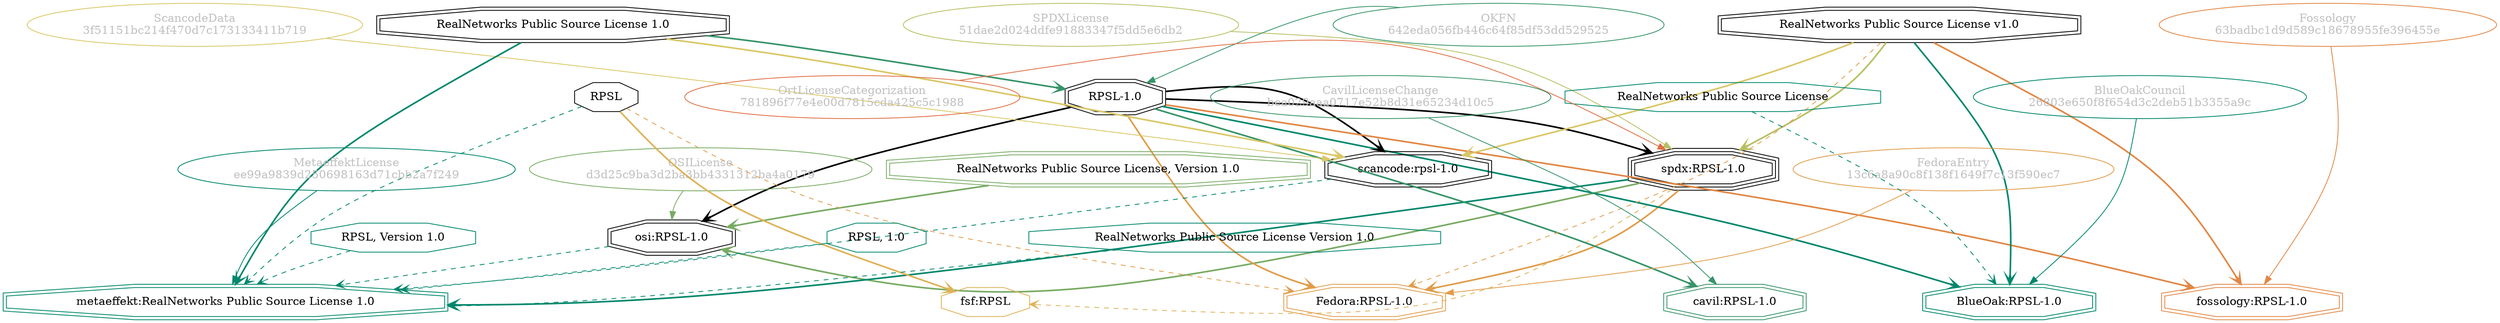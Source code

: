 strict digraph {
    node [shape=box];
    graph [splines=curved];
    3751 [label="SPDXLicense\n51dae2d024ddfe91883347f5dd5e6db2"
         ,fontcolor=gray
         ,color="#b8bf62"
         ,fillcolor="beige;1"
         ,shape=ellipse];
    3752 [label="spdx:RPSL-1.0"
         ,shape=tripleoctagon];
    3753 [label="RPSL-1.0"
         ,shape=doubleoctagon];
    3754 [label="RealNetworks Public Source License v1.0"
         ,shape=doubleoctagon];
    5275 [label="OSILicense\nd3d25c9ba3d2ba3bb4331312ba4a0179"
         ,fontcolor=gray
         ,color="#78ab63"
         ,fillcolor="beige;1"
         ,shape=ellipse];
    5276 [label="osi:RPSL-1.0"
         ,shape=doubleoctagon];
    5277 [label="RealNetworks Public Source License, Version 1.0"
         ,color="#78ab63"
         ,shape=doubleoctagon];
    8337 [label="FedoraEntry\n13c6a8a90c8f138f1649f7c13f590ec7"
         ,fontcolor=gray
         ,color="#e09d4b"
         ,fillcolor="beige;1"
         ,shape=ellipse];
    8338 [label="Fedora:RPSL-1.0"
         ,color="#e09d4b"
         ,shape=doubleoctagon];
    8339 [label=RPSL,shape=octagon];
    9321 [label="BlueOakCouncil\n26803e650f8f654d3c2deb51b3355a9c"
         ,fontcolor=gray
         ,color="#00876c"
         ,fillcolor="beige;1"
         ,shape=ellipse];
    9322 [label="BlueOak:RPSL-1.0"
         ,color="#00876c"
         ,shape=doubleoctagon];
    9323 [label="RealNetworks Public Source License"
         ,color="#00876c"
         ,shape=octagon];
    10485 [label="fsf:RPSL"
          ,color="#deb256"
          ,shape=octagon];
    22957 [label="ScancodeData\n3f51151bc214f470d7c173133411b719"
          ,fontcolor=gray
          ,color="#dac767"
          ,fillcolor="beige;1"
          ,shape=ellipse];
    22958 [label="scancode:rpsl-1.0"
          ,shape=doubleoctagon];
    22959 [label="RealNetworks Public Source License 1.0"
          ,shape=doubleoctagon];
    26435 [label="Fossology\n63badbc1d9d589c18678955fe396455e"
          ,fontcolor=gray
          ,color="#e18745"
          ,fillcolor="beige;1"
          ,shape=ellipse];
    26436 [label="fossology:RPSL-1.0"
          ,color="#e18745"
          ,shape=doubleoctagon];
    28384 [label="OKFN\n642eda056fb446c64f85df53dd529525"
          ,fontcolor=gray
          ,color="#379469"
          ,fillcolor="beige;1"
          ,shape=ellipse];
    35183 [label="OrtLicenseCategorization\n781896f77e4e00d7815cda425c5c1988"
          ,fontcolor=gray
          ,color="#e06f45"
          ,fillcolor="beige;1"
          ,shape=ellipse];
    37445 [label="CavilLicenseChange\nbea029aaa0717e52b8d31e65234d10c5"
          ,fontcolor=gray
          ,color="#379469"
          ,fillcolor="beige;1"
          ,shape=ellipse];
    37446 [label="cavil:RPSL-1.0"
          ,color="#379469"
          ,shape=doubleoctagon];
    47981 [label="MetaeffektLicense\nee99a9839d250698163d71cbb2a7f249"
          ,fontcolor=gray
          ,color="#00876c"
          ,fillcolor="beige;1"
          ,shape=ellipse];
    47982 [label="metaeffekt:RealNetworks Public Source License 1.0"
          ,color="#00876c"
          ,shape=doubleoctagon];
    47983 [label="RPSL, Version 1.0"
          ,color="#00876c"
          ,shape=octagon];
    47984 [label="RPSL, 1.0"
          ,color="#00876c"
          ,shape=octagon];
    47985 [label="RealNetworks Public Source License Version 1.0"
          ,color="#00876c"
          ,shape=octagon];
    3751 -> 3752 [weight=0.5
                 ,color="#b8bf62"];
    3752 -> 5276 [style=bold
                 ,arrowhead=vee
                 ,weight=0.7
                 ,color="#78ab63"];
    3752 -> 8338 [style=bold
                 ,arrowhead=vee
                 ,weight=0.7
                 ,color="#e09d4b"];
    3752 -> 10485 [style=dashed
                  ,arrowhead=vee
                  ,weight=0.5
                  ,color="#deb256"];
    3752 -> 47982 [style=bold
                  ,arrowhead=vee
                  ,weight=0.7
                  ,color="#00876c"];
    3753 -> 3752 [style=bold
                 ,arrowhead=vee
                 ,weight=0.7];
    3753 -> 5276 [style=bold
                 ,arrowhead=vee
                 ,weight=0.7];
    3753 -> 8338 [style=bold
                 ,arrowhead=vee
                 ,weight=0.7
                 ,color="#e09d4b"];
    3753 -> 9322 [style=bold
                 ,arrowhead=vee
                 ,weight=0.7
                 ,color="#00876c"];
    3753 -> 22958 [style=bold
                  ,arrowhead=vee
                  ,weight=0.7];
    3753 -> 26436 [style=bold
                  ,arrowhead=vee
                  ,weight=0.7
                  ,color="#e18745"];
    3753 -> 37446 [style=bold
                  ,arrowhead=vee
                  ,weight=0.7
                  ,color="#379469"];
    3753 -> 37446 [style=bold
                  ,arrowhead=vee
                  ,weight=0.7
                  ,color="#379469"];
    3754 -> 3752 [style=bold
                 ,arrowhead=vee
                 ,weight=0.7
                 ,color="#b8bf62"];
    3754 -> 8338 [style=dashed
                 ,arrowhead=vee
                 ,weight=0.5
                 ,color="#e09d4b"];
    3754 -> 9322 [style=bold
                 ,arrowhead=vee
                 ,weight=0.7
                 ,color="#00876c"];
    3754 -> 22958 [style=bold
                  ,arrowhead=vee
                  ,weight=0.7
                  ,color="#dac767"];
    3754 -> 26436 [style=bold
                  ,arrowhead=vee
                  ,weight=0.7
                  ,color="#e18745"];
    5275 -> 5276 [weight=0.5
                 ,color="#78ab63"];
    5276 -> 47982 [style=dashed
                  ,arrowhead=vee
                  ,weight=0.5
                  ,color="#00876c"];
    5277 -> 5276 [style=bold
                 ,arrowhead=vee
                 ,weight=0.7
                 ,color="#78ab63"];
    8337 -> 8338 [weight=0.5
                 ,color="#e09d4b"];
    8339 -> 8338 [style=dashed
                 ,arrowhead=vee
                 ,weight=0.5
                 ,color="#e09d4b"];
    8339 -> 10485 [style=bold
                  ,arrowhead=vee
                  ,weight=0.7
                  ,color="#deb256"];
    8339 -> 47982 [style=dashed
                  ,arrowhead=vee
                  ,weight=0.5
                  ,color="#00876c"];
    9321 -> 9322 [weight=0.5
                 ,color="#00876c"];
    9323 -> 9322 [style=dashed
                 ,arrowhead=vee
                 ,weight=0.5
                 ,color="#00876c"];
    22957 -> 22958 [weight=0.5
                   ,color="#dac767"];
    22958 -> 47982 [style=dashed
                   ,arrowhead=vee
                   ,weight=0.5
                   ,color="#00876c"];
    22959 -> 3753 [style=bold
                  ,arrowhead=vee
                  ,weight=0.7
                  ,color="#379469"];
    22959 -> 22958 [style=bold
                   ,arrowhead=vee
                   ,weight=0.7
                   ,color="#dac767"];
    22959 -> 47982 [style=bold
                   ,arrowhead=vee
                   ,weight=0.7
                   ,color="#00876c"];
    26435 -> 26436 [weight=0.5
                   ,color="#e18745"];
    28384 -> 3753 [weight=0.5
                  ,color="#379469"];
    35183 -> 3752 [weight=0.5
                  ,color="#e06f45"];
    37445 -> 37446 [weight=0.5
                   ,color="#379469"];
    47981 -> 47982 [weight=0.5
                   ,color="#00876c"];
    47983 -> 47982 [style=dashed
                   ,arrowhead=vee
                   ,weight=0.5
                   ,color="#00876c"];
    47984 -> 47982 [style=dashed
                   ,arrowhead=vee
                   ,weight=0.5
                   ,color="#00876c"];
    47985 -> 47982 [style=dashed
                   ,arrowhead=vee
                   ,weight=0.5
                   ,color="#00876c"];
}
